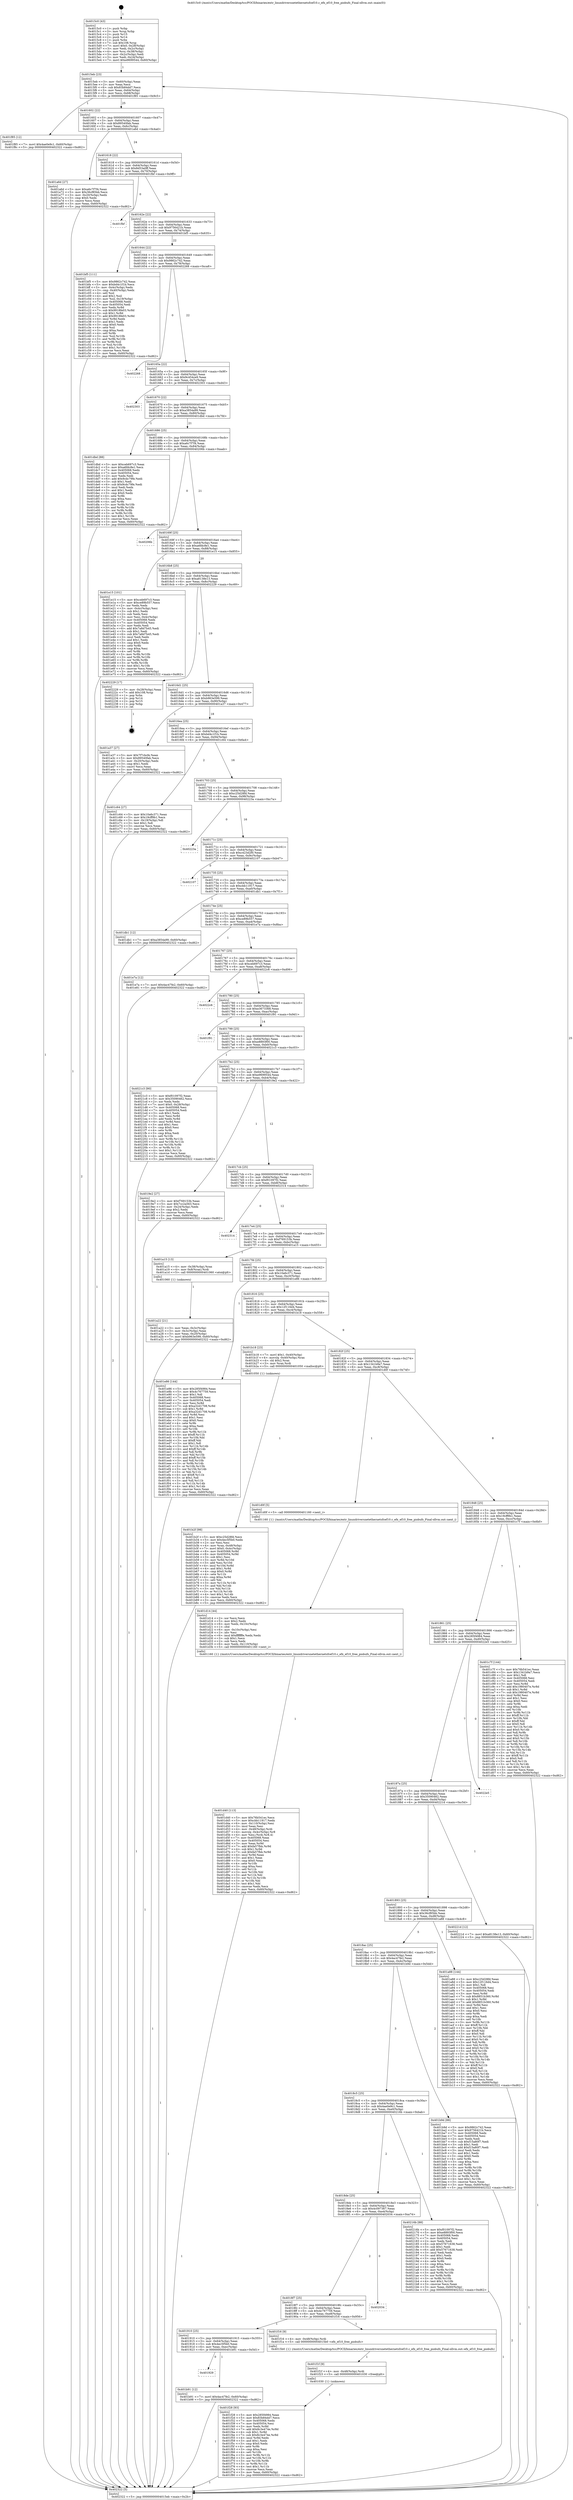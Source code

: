 digraph "0x4015c0" {
  label = "0x4015c0 (/mnt/c/Users/mathe/Desktop/tcc/POCII/binaries/extr_linuxdriversnetethernetsfcef10.c_efx_ef10_free_piobufs_Final-ollvm.out::main(0))"
  labelloc = "t"
  node[shape=record]

  Entry [label="",width=0.3,height=0.3,shape=circle,fillcolor=black,style=filled]
  "0x4015eb" [label="{
     0x4015eb [23]\l
     | [instrs]\l
     &nbsp;&nbsp;0x4015eb \<+3\>: mov -0x60(%rbp),%eax\l
     &nbsp;&nbsp;0x4015ee \<+2\>: mov %eax,%ecx\l
     &nbsp;&nbsp;0x4015f0 \<+6\>: sub $0x83b84dd7,%ecx\l
     &nbsp;&nbsp;0x4015f6 \<+3\>: mov %eax,-0x64(%rbp)\l
     &nbsp;&nbsp;0x4015f9 \<+3\>: mov %ecx,-0x68(%rbp)\l
     &nbsp;&nbsp;0x4015fc \<+6\>: je 0000000000401f85 \<main+0x9c5\>\l
  }"]
  "0x401f85" [label="{
     0x401f85 [12]\l
     | [instrs]\l
     &nbsp;&nbsp;0x401f85 \<+7\>: movl $0x4ae0e9c1,-0x60(%rbp)\l
     &nbsp;&nbsp;0x401f8c \<+5\>: jmp 0000000000402322 \<main+0xd62\>\l
  }"]
  "0x401602" [label="{
     0x401602 [22]\l
     | [instrs]\l
     &nbsp;&nbsp;0x401602 \<+5\>: jmp 0000000000401607 \<main+0x47\>\l
     &nbsp;&nbsp;0x401607 \<+3\>: mov -0x64(%rbp),%eax\l
     &nbsp;&nbsp;0x40160a \<+5\>: sub $0x89540fab,%eax\l
     &nbsp;&nbsp;0x40160f \<+3\>: mov %eax,-0x6c(%rbp)\l
     &nbsp;&nbsp;0x401612 \<+6\>: je 0000000000401a6d \<main+0x4ad\>\l
  }"]
  Exit [label="",width=0.3,height=0.3,shape=circle,fillcolor=black,style=filled,peripheries=2]
  "0x401a6d" [label="{
     0x401a6d [27]\l
     | [instrs]\l
     &nbsp;&nbsp;0x401a6d \<+5\>: mov $0xa6c7f7f4,%eax\l
     &nbsp;&nbsp;0x401a72 \<+5\>: mov $0x36cf85bb,%ecx\l
     &nbsp;&nbsp;0x401a77 \<+3\>: mov -0x20(%rbp),%edx\l
     &nbsp;&nbsp;0x401a7a \<+3\>: cmp $0x0,%edx\l
     &nbsp;&nbsp;0x401a7d \<+3\>: cmove %ecx,%eax\l
     &nbsp;&nbsp;0x401a80 \<+3\>: mov %eax,-0x60(%rbp)\l
     &nbsp;&nbsp;0x401a83 \<+5\>: jmp 0000000000402322 \<main+0xd62\>\l
  }"]
  "0x401618" [label="{
     0x401618 [22]\l
     | [instrs]\l
     &nbsp;&nbsp;0x401618 \<+5\>: jmp 000000000040161d \<main+0x5d\>\l
     &nbsp;&nbsp;0x40161d \<+3\>: mov -0x64(%rbp),%eax\l
     &nbsp;&nbsp;0x401620 \<+5\>: sub $0x8d53a0ff,%eax\l
     &nbsp;&nbsp;0x401625 \<+3\>: mov %eax,-0x70(%rbp)\l
     &nbsp;&nbsp;0x401628 \<+6\>: je 0000000000401fbf \<main+0x9ff\>\l
  }"]
  "0x401f28" [label="{
     0x401f28 [93]\l
     | [instrs]\l
     &nbsp;&nbsp;0x401f28 \<+5\>: mov $0x285f4984,%eax\l
     &nbsp;&nbsp;0x401f2d \<+5\>: mov $0x83b84dd7,%ecx\l
     &nbsp;&nbsp;0x401f32 \<+7\>: mov 0x405068,%edx\l
     &nbsp;&nbsp;0x401f39 \<+7\>: mov 0x405054,%esi\l
     &nbsp;&nbsp;0x401f40 \<+3\>: mov %edx,%r8d\l
     &nbsp;&nbsp;0x401f43 \<+7\>: add $0x8c3e474e,%r8d\l
     &nbsp;&nbsp;0x401f4a \<+4\>: sub $0x1,%r8d\l
     &nbsp;&nbsp;0x401f4e \<+7\>: sub $0x8c3e474e,%r8d\l
     &nbsp;&nbsp;0x401f55 \<+4\>: imul %r8d,%edx\l
     &nbsp;&nbsp;0x401f59 \<+3\>: and $0x1,%edx\l
     &nbsp;&nbsp;0x401f5c \<+3\>: cmp $0x0,%edx\l
     &nbsp;&nbsp;0x401f5f \<+4\>: sete %r9b\l
     &nbsp;&nbsp;0x401f63 \<+3\>: cmp $0xa,%esi\l
     &nbsp;&nbsp;0x401f66 \<+4\>: setl %r10b\l
     &nbsp;&nbsp;0x401f6a \<+3\>: mov %r9b,%r11b\l
     &nbsp;&nbsp;0x401f6d \<+3\>: and %r10b,%r11b\l
     &nbsp;&nbsp;0x401f70 \<+3\>: xor %r10b,%r9b\l
     &nbsp;&nbsp;0x401f73 \<+3\>: or %r9b,%r11b\l
     &nbsp;&nbsp;0x401f76 \<+4\>: test $0x1,%r11b\l
     &nbsp;&nbsp;0x401f7a \<+3\>: cmovne %ecx,%eax\l
     &nbsp;&nbsp;0x401f7d \<+3\>: mov %eax,-0x60(%rbp)\l
     &nbsp;&nbsp;0x401f80 \<+5\>: jmp 0000000000402322 \<main+0xd62\>\l
  }"]
  "0x401fbf" [label="{
     0x401fbf\l
  }", style=dashed]
  "0x40162e" [label="{
     0x40162e [22]\l
     | [instrs]\l
     &nbsp;&nbsp;0x40162e \<+5\>: jmp 0000000000401633 \<main+0x73\>\l
     &nbsp;&nbsp;0x401633 \<+3\>: mov -0x64(%rbp),%eax\l
     &nbsp;&nbsp;0x401636 \<+5\>: sub $0x9756421b,%eax\l
     &nbsp;&nbsp;0x40163b \<+3\>: mov %eax,-0x74(%rbp)\l
     &nbsp;&nbsp;0x40163e \<+6\>: je 0000000000401bf5 \<main+0x635\>\l
  }"]
  "0x401f1f" [label="{
     0x401f1f [9]\l
     | [instrs]\l
     &nbsp;&nbsp;0x401f1f \<+4\>: mov -0x48(%rbp),%rdi\l
     &nbsp;&nbsp;0x401f23 \<+5\>: call 0000000000401030 \<free@plt\>\l
     | [calls]\l
     &nbsp;&nbsp;0x401030 \{1\} (unknown)\l
  }"]
  "0x401bf5" [label="{
     0x401bf5 [111]\l
     | [instrs]\l
     &nbsp;&nbsp;0x401bf5 \<+5\>: mov $0x9862c742,%eax\l
     &nbsp;&nbsp;0x401bfa \<+5\>: mov $0xbd4c1f1b,%ecx\l
     &nbsp;&nbsp;0x401bff \<+3\>: mov -0x4c(%rbp),%edx\l
     &nbsp;&nbsp;0x401c02 \<+3\>: cmp -0x40(%rbp),%edx\l
     &nbsp;&nbsp;0x401c05 \<+4\>: setl %sil\l
     &nbsp;&nbsp;0x401c09 \<+4\>: and $0x1,%sil\l
     &nbsp;&nbsp;0x401c0d \<+4\>: mov %sil,-0x19(%rbp)\l
     &nbsp;&nbsp;0x401c11 \<+7\>: mov 0x405068,%edx\l
     &nbsp;&nbsp;0x401c18 \<+7\>: mov 0x405054,%edi\l
     &nbsp;&nbsp;0x401c1f \<+3\>: mov %edx,%r8d\l
     &nbsp;&nbsp;0x401c22 \<+7\>: sub $0x9918fe03,%r8d\l
     &nbsp;&nbsp;0x401c29 \<+4\>: sub $0x1,%r8d\l
     &nbsp;&nbsp;0x401c2d \<+7\>: add $0x9918fe03,%r8d\l
     &nbsp;&nbsp;0x401c34 \<+4\>: imul %r8d,%edx\l
     &nbsp;&nbsp;0x401c38 \<+3\>: and $0x1,%edx\l
     &nbsp;&nbsp;0x401c3b \<+3\>: cmp $0x0,%edx\l
     &nbsp;&nbsp;0x401c3e \<+4\>: sete %sil\l
     &nbsp;&nbsp;0x401c42 \<+3\>: cmp $0xa,%edi\l
     &nbsp;&nbsp;0x401c45 \<+4\>: setl %r9b\l
     &nbsp;&nbsp;0x401c49 \<+3\>: mov %sil,%r10b\l
     &nbsp;&nbsp;0x401c4c \<+3\>: and %r9b,%r10b\l
     &nbsp;&nbsp;0x401c4f \<+3\>: xor %r9b,%sil\l
     &nbsp;&nbsp;0x401c52 \<+3\>: or %sil,%r10b\l
     &nbsp;&nbsp;0x401c55 \<+4\>: test $0x1,%r10b\l
     &nbsp;&nbsp;0x401c59 \<+3\>: cmovne %ecx,%eax\l
     &nbsp;&nbsp;0x401c5c \<+3\>: mov %eax,-0x60(%rbp)\l
     &nbsp;&nbsp;0x401c5f \<+5\>: jmp 0000000000402322 \<main+0xd62\>\l
  }"]
  "0x401644" [label="{
     0x401644 [22]\l
     | [instrs]\l
     &nbsp;&nbsp;0x401644 \<+5\>: jmp 0000000000401649 \<main+0x89\>\l
     &nbsp;&nbsp;0x401649 \<+3\>: mov -0x64(%rbp),%eax\l
     &nbsp;&nbsp;0x40164c \<+5\>: sub $0x9862c742,%eax\l
     &nbsp;&nbsp;0x401651 \<+3\>: mov %eax,-0x78(%rbp)\l
     &nbsp;&nbsp;0x401654 \<+6\>: je 0000000000402268 \<main+0xca8\>\l
  }"]
  "0x401d40" [label="{
     0x401d40 [113]\l
     | [instrs]\l
     &nbsp;&nbsp;0x401d40 \<+5\>: mov $0x76b541ec,%ecx\l
     &nbsp;&nbsp;0x401d45 \<+5\>: mov $0xcbb11917,%edx\l
     &nbsp;&nbsp;0x401d4a \<+6\>: mov -0x110(%rbp),%esi\l
     &nbsp;&nbsp;0x401d50 \<+3\>: imul %eax,%esi\l
     &nbsp;&nbsp;0x401d53 \<+4\>: mov -0x48(%rbp),%rdi\l
     &nbsp;&nbsp;0x401d57 \<+4\>: movslq -0x4c(%rbp),%r8\l
     &nbsp;&nbsp;0x401d5b \<+4\>: mov %esi,(%rdi,%r8,4)\l
     &nbsp;&nbsp;0x401d5f \<+7\>: mov 0x405068,%eax\l
     &nbsp;&nbsp;0x401d66 \<+7\>: mov 0x405054,%esi\l
     &nbsp;&nbsp;0x401d6d \<+3\>: mov %eax,%r9d\l
     &nbsp;&nbsp;0x401d70 \<+7\>: add $0xfa57fbb,%r9d\l
     &nbsp;&nbsp;0x401d77 \<+4\>: sub $0x1,%r9d\l
     &nbsp;&nbsp;0x401d7b \<+7\>: sub $0xfa57fbb,%r9d\l
     &nbsp;&nbsp;0x401d82 \<+4\>: imul %r9d,%eax\l
     &nbsp;&nbsp;0x401d86 \<+3\>: and $0x1,%eax\l
     &nbsp;&nbsp;0x401d89 \<+3\>: cmp $0x0,%eax\l
     &nbsp;&nbsp;0x401d8c \<+4\>: sete %r10b\l
     &nbsp;&nbsp;0x401d90 \<+3\>: cmp $0xa,%esi\l
     &nbsp;&nbsp;0x401d93 \<+4\>: setl %r11b\l
     &nbsp;&nbsp;0x401d97 \<+3\>: mov %r10b,%bl\l
     &nbsp;&nbsp;0x401d9a \<+3\>: and %r11b,%bl\l
     &nbsp;&nbsp;0x401d9d \<+3\>: xor %r11b,%r10b\l
     &nbsp;&nbsp;0x401da0 \<+3\>: or %r10b,%bl\l
     &nbsp;&nbsp;0x401da3 \<+3\>: test $0x1,%bl\l
     &nbsp;&nbsp;0x401da6 \<+3\>: cmovne %edx,%ecx\l
     &nbsp;&nbsp;0x401da9 \<+3\>: mov %ecx,-0x60(%rbp)\l
     &nbsp;&nbsp;0x401dac \<+5\>: jmp 0000000000402322 \<main+0xd62\>\l
  }"]
  "0x402268" [label="{
     0x402268\l
  }", style=dashed]
  "0x40165a" [label="{
     0x40165a [22]\l
     | [instrs]\l
     &nbsp;&nbsp;0x40165a \<+5\>: jmp 000000000040165f \<main+0x9f\>\l
     &nbsp;&nbsp;0x40165f \<+3\>: mov -0x64(%rbp),%eax\l
     &nbsp;&nbsp;0x401662 \<+5\>: sub $0x9c454ce9,%eax\l
     &nbsp;&nbsp;0x401667 \<+3\>: mov %eax,-0x7c(%rbp)\l
     &nbsp;&nbsp;0x40166a \<+6\>: je 0000000000402303 \<main+0xd43\>\l
  }"]
  "0x401d14" [label="{
     0x401d14 [44]\l
     | [instrs]\l
     &nbsp;&nbsp;0x401d14 \<+2\>: xor %ecx,%ecx\l
     &nbsp;&nbsp;0x401d16 \<+5\>: mov $0x2,%edx\l
     &nbsp;&nbsp;0x401d1b \<+6\>: mov %edx,-0x10c(%rbp)\l
     &nbsp;&nbsp;0x401d21 \<+1\>: cltd\l
     &nbsp;&nbsp;0x401d22 \<+6\>: mov -0x10c(%rbp),%esi\l
     &nbsp;&nbsp;0x401d28 \<+2\>: idiv %esi\l
     &nbsp;&nbsp;0x401d2a \<+6\>: imul $0xfffffffe,%edx,%edx\l
     &nbsp;&nbsp;0x401d30 \<+3\>: sub $0x1,%ecx\l
     &nbsp;&nbsp;0x401d33 \<+2\>: sub %ecx,%edx\l
     &nbsp;&nbsp;0x401d35 \<+6\>: mov %edx,-0x110(%rbp)\l
     &nbsp;&nbsp;0x401d3b \<+5\>: call 0000000000401160 \<next_i\>\l
     | [calls]\l
     &nbsp;&nbsp;0x401160 \{1\} (/mnt/c/Users/mathe/Desktop/tcc/POCII/binaries/extr_linuxdriversnetethernetsfcef10.c_efx_ef10_free_piobufs_Final-ollvm.out::next_i)\l
  }"]
  "0x402303" [label="{
     0x402303\l
  }", style=dashed]
  "0x401670" [label="{
     0x401670 [22]\l
     | [instrs]\l
     &nbsp;&nbsp;0x401670 \<+5\>: jmp 0000000000401675 \<main+0xb5\>\l
     &nbsp;&nbsp;0x401675 \<+3\>: mov -0x64(%rbp),%eax\l
     &nbsp;&nbsp;0x401678 \<+5\>: sub $0xa3854a99,%eax\l
     &nbsp;&nbsp;0x40167d \<+3\>: mov %eax,-0x80(%rbp)\l
     &nbsp;&nbsp;0x401680 \<+6\>: je 0000000000401dbd \<main+0x7fd\>\l
  }"]
  "0x401929" [label="{
     0x401929\l
  }", style=dashed]
  "0x401dbd" [label="{
     0x401dbd [88]\l
     | [instrs]\l
     &nbsp;&nbsp;0x401dbd \<+5\>: mov $0xceb697c3,%eax\l
     &nbsp;&nbsp;0x401dc2 \<+5\>: mov $0xa6fdc8e1,%ecx\l
     &nbsp;&nbsp;0x401dc7 \<+7\>: mov 0x405068,%edx\l
     &nbsp;&nbsp;0x401dce \<+7\>: mov 0x405054,%esi\l
     &nbsp;&nbsp;0x401dd5 \<+2\>: mov %edx,%edi\l
     &nbsp;&nbsp;0x401dd7 \<+6\>: add $0x9cdc79fe,%edi\l
     &nbsp;&nbsp;0x401ddd \<+3\>: sub $0x1,%edi\l
     &nbsp;&nbsp;0x401de0 \<+6\>: sub $0x9cdc79fe,%edi\l
     &nbsp;&nbsp;0x401de6 \<+3\>: imul %edi,%edx\l
     &nbsp;&nbsp;0x401de9 \<+3\>: and $0x1,%edx\l
     &nbsp;&nbsp;0x401dec \<+3\>: cmp $0x0,%edx\l
     &nbsp;&nbsp;0x401def \<+4\>: sete %r8b\l
     &nbsp;&nbsp;0x401df3 \<+3\>: cmp $0xa,%esi\l
     &nbsp;&nbsp;0x401df6 \<+4\>: setl %r9b\l
     &nbsp;&nbsp;0x401dfa \<+3\>: mov %r8b,%r10b\l
     &nbsp;&nbsp;0x401dfd \<+3\>: and %r9b,%r10b\l
     &nbsp;&nbsp;0x401e00 \<+3\>: xor %r9b,%r8b\l
     &nbsp;&nbsp;0x401e03 \<+3\>: or %r8b,%r10b\l
     &nbsp;&nbsp;0x401e06 \<+4\>: test $0x1,%r10b\l
     &nbsp;&nbsp;0x401e0a \<+3\>: cmovne %ecx,%eax\l
     &nbsp;&nbsp;0x401e0d \<+3\>: mov %eax,-0x60(%rbp)\l
     &nbsp;&nbsp;0x401e10 \<+5\>: jmp 0000000000402322 \<main+0xd62\>\l
  }"]
  "0x401686" [label="{
     0x401686 [25]\l
     | [instrs]\l
     &nbsp;&nbsp;0x401686 \<+5\>: jmp 000000000040168b \<main+0xcb\>\l
     &nbsp;&nbsp;0x40168b \<+3\>: mov -0x64(%rbp),%eax\l
     &nbsp;&nbsp;0x40168e \<+5\>: sub $0xa6c7f7f4,%eax\l
     &nbsp;&nbsp;0x401693 \<+6\>: mov %eax,-0x84(%rbp)\l
     &nbsp;&nbsp;0x401699 \<+6\>: je 000000000040206b \<main+0xaab\>\l
  }"]
  "0x401b91" [label="{
     0x401b91 [12]\l
     | [instrs]\l
     &nbsp;&nbsp;0x401b91 \<+7\>: movl $0x4ac47fe2,-0x60(%rbp)\l
     &nbsp;&nbsp;0x401b98 \<+5\>: jmp 0000000000402322 \<main+0xd62\>\l
  }"]
  "0x40206b" [label="{
     0x40206b\l
  }", style=dashed]
  "0x40169f" [label="{
     0x40169f [25]\l
     | [instrs]\l
     &nbsp;&nbsp;0x40169f \<+5\>: jmp 00000000004016a4 \<main+0xe4\>\l
     &nbsp;&nbsp;0x4016a4 \<+3\>: mov -0x64(%rbp),%eax\l
     &nbsp;&nbsp;0x4016a7 \<+5\>: sub $0xa6fdc8e1,%eax\l
     &nbsp;&nbsp;0x4016ac \<+6\>: mov %eax,-0x88(%rbp)\l
     &nbsp;&nbsp;0x4016b2 \<+6\>: je 0000000000401e15 \<main+0x855\>\l
  }"]
  "0x401910" [label="{
     0x401910 [25]\l
     | [instrs]\l
     &nbsp;&nbsp;0x401910 \<+5\>: jmp 0000000000401915 \<main+0x355\>\l
     &nbsp;&nbsp;0x401915 \<+3\>: mov -0x64(%rbp),%eax\l
     &nbsp;&nbsp;0x401918 \<+5\>: sub $0x4ec5f5b0,%eax\l
     &nbsp;&nbsp;0x40191d \<+6\>: mov %eax,-0xec(%rbp)\l
     &nbsp;&nbsp;0x401923 \<+6\>: je 0000000000401b91 \<main+0x5d1\>\l
  }"]
  "0x401e15" [label="{
     0x401e15 [101]\l
     | [instrs]\l
     &nbsp;&nbsp;0x401e15 \<+5\>: mov $0xceb697c3,%eax\l
     &nbsp;&nbsp;0x401e1a \<+5\>: mov $0xce89b557,%ecx\l
     &nbsp;&nbsp;0x401e1f \<+2\>: xor %edx,%edx\l
     &nbsp;&nbsp;0x401e21 \<+3\>: mov -0x4c(%rbp),%esi\l
     &nbsp;&nbsp;0x401e24 \<+3\>: sub $0x1,%edx\l
     &nbsp;&nbsp;0x401e27 \<+2\>: sub %edx,%esi\l
     &nbsp;&nbsp;0x401e29 \<+3\>: mov %esi,-0x4c(%rbp)\l
     &nbsp;&nbsp;0x401e2c \<+7\>: mov 0x405068,%edx\l
     &nbsp;&nbsp;0x401e33 \<+7\>: mov 0x405054,%esi\l
     &nbsp;&nbsp;0x401e3a \<+2\>: mov %edx,%edi\l
     &nbsp;&nbsp;0x401e3c \<+6\>: add $0x7a8d7b45,%edi\l
     &nbsp;&nbsp;0x401e42 \<+3\>: sub $0x1,%edi\l
     &nbsp;&nbsp;0x401e45 \<+6\>: sub $0x7a8d7b45,%edi\l
     &nbsp;&nbsp;0x401e4b \<+3\>: imul %edi,%edx\l
     &nbsp;&nbsp;0x401e4e \<+3\>: and $0x1,%edx\l
     &nbsp;&nbsp;0x401e51 \<+3\>: cmp $0x0,%edx\l
     &nbsp;&nbsp;0x401e54 \<+4\>: sete %r8b\l
     &nbsp;&nbsp;0x401e58 \<+3\>: cmp $0xa,%esi\l
     &nbsp;&nbsp;0x401e5b \<+4\>: setl %r9b\l
     &nbsp;&nbsp;0x401e5f \<+3\>: mov %r8b,%r10b\l
     &nbsp;&nbsp;0x401e62 \<+3\>: and %r9b,%r10b\l
     &nbsp;&nbsp;0x401e65 \<+3\>: xor %r9b,%r8b\l
     &nbsp;&nbsp;0x401e68 \<+3\>: or %r8b,%r10b\l
     &nbsp;&nbsp;0x401e6b \<+4\>: test $0x1,%r10b\l
     &nbsp;&nbsp;0x401e6f \<+3\>: cmovne %ecx,%eax\l
     &nbsp;&nbsp;0x401e72 \<+3\>: mov %eax,-0x60(%rbp)\l
     &nbsp;&nbsp;0x401e75 \<+5\>: jmp 0000000000402322 \<main+0xd62\>\l
  }"]
  "0x4016b8" [label="{
     0x4016b8 [25]\l
     | [instrs]\l
     &nbsp;&nbsp;0x4016b8 \<+5\>: jmp 00000000004016bd \<main+0xfd\>\l
     &nbsp;&nbsp;0x4016bd \<+3\>: mov -0x64(%rbp),%eax\l
     &nbsp;&nbsp;0x4016c0 \<+5\>: sub $0xa8138e13,%eax\l
     &nbsp;&nbsp;0x4016c5 \<+6\>: mov %eax,-0x8c(%rbp)\l
     &nbsp;&nbsp;0x4016cb \<+6\>: je 0000000000402229 \<main+0xc69\>\l
  }"]
  "0x401f16" [label="{
     0x401f16 [9]\l
     | [instrs]\l
     &nbsp;&nbsp;0x401f16 \<+4\>: mov -0x48(%rbp),%rdi\l
     &nbsp;&nbsp;0x401f1a \<+5\>: call 00000000004015b0 \<efx_ef10_free_piobufs\>\l
     | [calls]\l
     &nbsp;&nbsp;0x4015b0 \{1\} (/mnt/c/Users/mathe/Desktop/tcc/POCII/binaries/extr_linuxdriversnetethernetsfcef10.c_efx_ef10_free_piobufs_Final-ollvm.out::efx_ef10_free_piobufs)\l
  }"]
  "0x402229" [label="{
     0x402229 [17]\l
     | [instrs]\l
     &nbsp;&nbsp;0x402229 \<+3\>: mov -0x28(%rbp),%eax\l
     &nbsp;&nbsp;0x40222c \<+7\>: add $0x108,%rsp\l
     &nbsp;&nbsp;0x402233 \<+1\>: pop %rbx\l
     &nbsp;&nbsp;0x402234 \<+2\>: pop %r14\l
     &nbsp;&nbsp;0x402236 \<+2\>: pop %r15\l
     &nbsp;&nbsp;0x402238 \<+1\>: pop %rbp\l
     &nbsp;&nbsp;0x402239 \<+1\>: ret\l
  }"]
  "0x4016d1" [label="{
     0x4016d1 [25]\l
     | [instrs]\l
     &nbsp;&nbsp;0x4016d1 \<+5\>: jmp 00000000004016d6 \<main+0x116\>\l
     &nbsp;&nbsp;0x4016d6 \<+3\>: mov -0x64(%rbp),%eax\l
     &nbsp;&nbsp;0x4016d9 \<+5\>: sub $0xb963e599,%eax\l
     &nbsp;&nbsp;0x4016de \<+6\>: mov %eax,-0x90(%rbp)\l
     &nbsp;&nbsp;0x4016e4 \<+6\>: je 0000000000401a37 \<main+0x477\>\l
  }"]
  "0x4018f7" [label="{
     0x4018f7 [25]\l
     | [instrs]\l
     &nbsp;&nbsp;0x4018f7 \<+5\>: jmp 00000000004018fc \<main+0x33c\>\l
     &nbsp;&nbsp;0x4018fc \<+3\>: mov -0x64(%rbp),%eax\l
     &nbsp;&nbsp;0x4018ff \<+5\>: sub $0x4c767759,%eax\l
     &nbsp;&nbsp;0x401904 \<+6\>: mov %eax,-0xe8(%rbp)\l
     &nbsp;&nbsp;0x40190a \<+6\>: je 0000000000401f16 \<main+0x956\>\l
  }"]
  "0x401a37" [label="{
     0x401a37 [27]\l
     | [instrs]\l
     &nbsp;&nbsp;0x401a37 \<+5\>: mov $0x7f7cbcfe,%eax\l
     &nbsp;&nbsp;0x401a3c \<+5\>: mov $0x89540fab,%ecx\l
     &nbsp;&nbsp;0x401a41 \<+3\>: mov -0x20(%rbp),%edx\l
     &nbsp;&nbsp;0x401a44 \<+3\>: cmp $0x1,%edx\l
     &nbsp;&nbsp;0x401a47 \<+3\>: cmovl %ecx,%eax\l
     &nbsp;&nbsp;0x401a4a \<+3\>: mov %eax,-0x60(%rbp)\l
     &nbsp;&nbsp;0x401a4d \<+5\>: jmp 0000000000402322 \<main+0xd62\>\l
  }"]
  "0x4016ea" [label="{
     0x4016ea [25]\l
     | [instrs]\l
     &nbsp;&nbsp;0x4016ea \<+5\>: jmp 00000000004016ef \<main+0x12f\>\l
     &nbsp;&nbsp;0x4016ef \<+3\>: mov -0x64(%rbp),%eax\l
     &nbsp;&nbsp;0x4016f2 \<+5\>: sub $0xbd4c1f1b,%eax\l
     &nbsp;&nbsp;0x4016f7 \<+6\>: mov %eax,-0x94(%rbp)\l
     &nbsp;&nbsp;0x4016fd \<+6\>: je 0000000000401c64 \<main+0x6a4\>\l
  }"]
  "0x402034" [label="{
     0x402034\l
  }", style=dashed]
  "0x401c64" [label="{
     0x401c64 [27]\l
     | [instrs]\l
     &nbsp;&nbsp;0x401c64 \<+5\>: mov $0x10a6c371,%eax\l
     &nbsp;&nbsp;0x401c69 \<+5\>: mov $0x19cff9b1,%ecx\l
     &nbsp;&nbsp;0x401c6e \<+3\>: mov -0x19(%rbp),%dl\l
     &nbsp;&nbsp;0x401c71 \<+3\>: test $0x1,%dl\l
     &nbsp;&nbsp;0x401c74 \<+3\>: cmovne %ecx,%eax\l
     &nbsp;&nbsp;0x401c77 \<+3\>: mov %eax,-0x60(%rbp)\l
     &nbsp;&nbsp;0x401c7a \<+5\>: jmp 0000000000402322 \<main+0xd62\>\l
  }"]
  "0x401703" [label="{
     0x401703 [25]\l
     | [instrs]\l
     &nbsp;&nbsp;0x401703 \<+5\>: jmp 0000000000401708 \<main+0x148\>\l
     &nbsp;&nbsp;0x401708 \<+3\>: mov -0x64(%rbp),%eax\l
     &nbsp;&nbsp;0x40170b \<+5\>: sub $0xc25d28fd,%eax\l
     &nbsp;&nbsp;0x401710 \<+6\>: mov %eax,-0x98(%rbp)\l
     &nbsp;&nbsp;0x401716 \<+6\>: je 000000000040223a \<main+0xc7a\>\l
  }"]
  "0x4018de" [label="{
     0x4018de [25]\l
     | [instrs]\l
     &nbsp;&nbsp;0x4018de \<+5\>: jmp 00000000004018e3 \<main+0x323\>\l
     &nbsp;&nbsp;0x4018e3 \<+3\>: mov -0x64(%rbp),%eax\l
     &nbsp;&nbsp;0x4018e6 \<+5\>: sub $0x4c097367,%eax\l
     &nbsp;&nbsp;0x4018eb \<+6\>: mov %eax,-0xe4(%rbp)\l
     &nbsp;&nbsp;0x4018f1 \<+6\>: je 0000000000402034 \<main+0xa74\>\l
  }"]
  "0x40223a" [label="{
     0x40223a\l
  }", style=dashed]
  "0x40171c" [label="{
     0x40171c [25]\l
     | [instrs]\l
     &nbsp;&nbsp;0x40171c \<+5\>: jmp 0000000000401721 \<main+0x161\>\l
     &nbsp;&nbsp;0x401721 \<+3\>: mov -0x64(%rbp),%eax\l
     &nbsp;&nbsp;0x401724 \<+5\>: sub $0xc423d2f0,%eax\l
     &nbsp;&nbsp;0x401729 \<+6\>: mov %eax,-0x9c(%rbp)\l
     &nbsp;&nbsp;0x40172f \<+6\>: je 0000000000402107 \<main+0xb47\>\l
  }"]
  "0x40216b" [label="{
     0x40216b [88]\l
     | [instrs]\l
     &nbsp;&nbsp;0x40216b \<+5\>: mov $0xf01097f2,%eax\l
     &nbsp;&nbsp;0x402170 \<+5\>: mov $0xe8893f00,%ecx\l
     &nbsp;&nbsp;0x402175 \<+7\>: mov 0x405068,%edx\l
     &nbsp;&nbsp;0x40217c \<+7\>: mov 0x405054,%esi\l
     &nbsp;&nbsp;0x402183 \<+2\>: mov %edx,%edi\l
     &nbsp;&nbsp;0x402185 \<+6\>: sub $0x57671638,%edi\l
     &nbsp;&nbsp;0x40218b \<+3\>: sub $0x1,%edi\l
     &nbsp;&nbsp;0x40218e \<+6\>: add $0x57671638,%edi\l
     &nbsp;&nbsp;0x402194 \<+3\>: imul %edi,%edx\l
     &nbsp;&nbsp;0x402197 \<+3\>: and $0x1,%edx\l
     &nbsp;&nbsp;0x40219a \<+3\>: cmp $0x0,%edx\l
     &nbsp;&nbsp;0x40219d \<+4\>: sete %r8b\l
     &nbsp;&nbsp;0x4021a1 \<+3\>: cmp $0xa,%esi\l
     &nbsp;&nbsp;0x4021a4 \<+4\>: setl %r9b\l
     &nbsp;&nbsp;0x4021a8 \<+3\>: mov %r8b,%r10b\l
     &nbsp;&nbsp;0x4021ab \<+3\>: and %r9b,%r10b\l
     &nbsp;&nbsp;0x4021ae \<+3\>: xor %r9b,%r8b\l
     &nbsp;&nbsp;0x4021b1 \<+3\>: or %r8b,%r10b\l
     &nbsp;&nbsp;0x4021b4 \<+4\>: test $0x1,%r10b\l
     &nbsp;&nbsp;0x4021b8 \<+3\>: cmovne %ecx,%eax\l
     &nbsp;&nbsp;0x4021bb \<+3\>: mov %eax,-0x60(%rbp)\l
     &nbsp;&nbsp;0x4021be \<+5\>: jmp 0000000000402322 \<main+0xd62\>\l
  }"]
  "0x402107" [label="{
     0x402107\l
  }", style=dashed]
  "0x401735" [label="{
     0x401735 [25]\l
     | [instrs]\l
     &nbsp;&nbsp;0x401735 \<+5\>: jmp 000000000040173a \<main+0x17a\>\l
     &nbsp;&nbsp;0x40173a \<+3\>: mov -0x64(%rbp),%eax\l
     &nbsp;&nbsp;0x40173d \<+5\>: sub $0xcbb11917,%eax\l
     &nbsp;&nbsp;0x401742 \<+6\>: mov %eax,-0xa0(%rbp)\l
     &nbsp;&nbsp;0x401748 \<+6\>: je 0000000000401db1 \<main+0x7f1\>\l
  }"]
  "0x4018c5" [label="{
     0x4018c5 [25]\l
     | [instrs]\l
     &nbsp;&nbsp;0x4018c5 \<+5\>: jmp 00000000004018ca \<main+0x30a\>\l
     &nbsp;&nbsp;0x4018ca \<+3\>: mov -0x64(%rbp),%eax\l
     &nbsp;&nbsp;0x4018cd \<+5\>: sub $0x4ae0e9c1,%eax\l
     &nbsp;&nbsp;0x4018d2 \<+6\>: mov %eax,-0xe0(%rbp)\l
     &nbsp;&nbsp;0x4018d8 \<+6\>: je 000000000040216b \<main+0xbab\>\l
  }"]
  "0x401db1" [label="{
     0x401db1 [12]\l
     | [instrs]\l
     &nbsp;&nbsp;0x401db1 \<+7\>: movl $0xa3854a99,-0x60(%rbp)\l
     &nbsp;&nbsp;0x401db8 \<+5\>: jmp 0000000000402322 \<main+0xd62\>\l
  }"]
  "0x40174e" [label="{
     0x40174e [25]\l
     | [instrs]\l
     &nbsp;&nbsp;0x40174e \<+5\>: jmp 0000000000401753 \<main+0x193\>\l
     &nbsp;&nbsp;0x401753 \<+3\>: mov -0x64(%rbp),%eax\l
     &nbsp;&nbsp;0x401756 \<+5\>: sub $0xce89b557,%eax\l
     &nbsp;&nbsp;0x40175b \<+6\>: mov %eax,-0xa4(%rbp)\l
     &nbsp;&nbsp;0x401761 \<+6\>: je 0000000000401e7a \<main+0x8ba\>\l
  }"]
  "0x401b9d" [label="{
     0x401b9d [88]\l
     | [instrs]\l
     &nbsp;&nbsp;0x401b9d \<+5\>: mov $0x9862c742,%eax\l
     &nbsp;&nbsp;0x401ba2 \<+5\>: mov $0x9756421b,%ecx\l
     &nbsp;&nbsp;0x401ba7 \<+7\>: mov 0x405068,%edx\l
     &nbsp;&nbsp;0x401bae \<+7\>: mov 0x405054,%esi\l
     &nbsp;&nbsp;0x401bb5 \<+2\>: mov %edx,%edi\l
     &nbsp;&nbsp;0x401bb7 \<+6\>: sub $0xf15a80f7,%edi\l
     &nbsp;&nbsp;0x401bbd \<+3\>: sub $0x1,%edi\l
     &nbsp;&nbsp;0x401bc0 \<+6\>: add $0xf15a80f7,%edi\l
     &nbsp;&nbsp;0x401bc6 \<+3\>: imul %edi,%edx\l
     &nbsp;&nbsp;0x401bc9 \<+3\>: and $0x1,%edx\l
     &nbsp;&nbsp;0x401bcc \<+3\>: cmp $0x0,%edx\l
     &nbsp;&nbsp;0x401bcf \<+4\>: sete %r8b\l
     &nbsp;&nbsp;0x401bd3 \<+3\>: cmp $0xa,%esi\l
     &nbsp;&nbsp;0x401bd6 \<+4\>: setl %r9b\l
     &nbsp;&nbsp;0x401bda \<+3\>: mov %r8b,%r10b\l
     &nbsp;&nbsp;0x401bdd \<+3\>: and %r9b,%r10b\l
     &nbsp;&nbsp;0x401be0 \<+3\>: xor %r9b,%r8b\l
     &nbsp;&nbsp;0x401be3 \<+3\>: or %r8b,%r10b\l
     &nbsp;&nbsp;0x401be6 \<+4\>: test $0x1,%r10b\l
     &nbsp;&nbsp;0x401bea \<+3\>: cmovne %ecx,%eax\l
     &nbsp;&nbsp;0x401bed \<+3\>: mov %eax,-0x60(%rbp)\l
     &nbsp;&nbsp;0x401bf0 \<+5\>: jmp 0000000000402322 \<main+0xd62\>\l
  }"]
  "0x401e7a" [label="{
     0x401e7a [12]\l
     | [instrs]\l
     &nbsp;&nbsp;0x401e7a \<+7\>: movl $0x4ac47fe2,-0x60(%rbp)\l
     &nbsp;&nbsp;0x401e81 \<+5\>: jmp 0000000000402322 \<main+0xd62\>\l
  }"]
  "0x401767" [label="{
     0x401767 [25]\l
     | [instrs]\l
     &nbsp;&nbsp;0x401767 \<+5\>: jmp 000000000040176c \<main+0x1ac\>\l
     &nbsp;&nbsp;0x40176c \<+3\>: mov -0x64(%rbp),%eax\l
     &nbsp;&nbsp;0x40176f \<+5\>: sub $0xceb697c3,%eax\l
     &nbsp;&nbsp;0x401774 \<+6\>: mov %eax,-0xa8(%rbp)\l
     &nbsp;&nbsp;0x40177a \<+6\>: je 00000000004022c6 \<main+0xd06\>\l
  }"]
  "0x401b2f" [label="{
     0x401b2f [98]\l
     | [instrs]\l
     &nbsp;&nbsp;0x401b2f \<+5\>: mov $0xc25d28fd,%ecx\l
     &nbsp;&nbsp;0x401b34 \<+5\>: mov $0x4ec5f5b0,%edx\l
     &nbsp;&nbsp;0x401b39 \<+2\>: xor %esi,%esi\l
     &nbsp;&nbsp;0x401b3b \<+4\>: mov %rax,-0x48(%rbp)\l
     &nbsp;&nbsp;0x401b3f \<+7\>: movl $0x0,-0x4c(%rbp)\l
     &nbsp;&nbsp;0x401b46 \<+8\>: mov 0x405068,%r8d\l
     &nbsp;&nbsp;0x401b4e \<+8\>: mov 0x405054,%r9d\l
     &nbsp;&nbsp;0x401b56 \<+3\>: sub $0x1,%esi\l
     &nbsp;&nbsp;0x401b59 \<+3\>: mov %r8d,%r10d\l
     &nbsp;&nbsp;0x401b5c \<+3\>: add %esi,%r10d\l
     &nbsp;&nbsp;0x401b5f \<+4\>: imul %r10d,%r8d\l
     &nbsp;&nbsp;0x401b63 \<+4\>: and $0x1,%r8d\l
     &nbsp;&nbsp;0x401b67 \<+4\>: cmp $0x0,%r8d\l
     &nbsp;&nbsp;0x401b6b \<+4\>: sete %r11b\l
     &nbsp;&nbsp;0x401b6f \<+4\>: cmp $0xa,%r9d\l
     &nbsp;&nbsp;0x401b73 \<+3\>: setl %bl\l
     &nbsp;&nbsp;0x401b76 \<+3\>: mov %r11b,%r14b\l
     &nbsp;&nbsp;0x401b79 \<+3\>: and %bl,%r14b\l
     &nbsp;&nbsp;0x401b7c \<+3\>: xor %bl,%r11b\l
     &nbsp;&nbsp;0x401b7f \<+3\>: or %r11b,%r14b\l
     &nbsp;&nbsp;0x401b82 \<+4\>: test $0x1,%r14b\l
     &nbsp;&nbsp;0x401b86 \<+3\>: cmovne %edx,%ecx\l
     &nbsp;&nbsp;0x401b89 \<+3\>: mov %ecx,-0x60(%rbp)\l
     &nbsp;&nbsp;0x401b8c \<+5\>: jmp 0000000000402322 \<main+0xd62\>\l
  }"]
  "0x4022c6" [label="{
     0x4022c6\l
  }", style=dashed]
  "0x401780" [label="{
     0x401780 [25]\l
     | [instrs]\l
     &nbsp;&nbsp;0x401780 \<+5\>: jmp 0000000000401785 \<main+0x1c5\>\l
     &nbsp;&nbsp;0x401785 \<+3\>: mov -0x64(%rbp),%eax\l
     &nbsp;&nbsp;0x401788 \<+5\>: sub $0xe3673368,%eax\l
     &nbsp;&nbsp;0x40178d \<+6\>: mov %eax,-0xac(%rbp)\l
     &nbsp;&nbsp;0x401793 \<+6\>: je 0000000000401f91 \<main+0x9d1\>\l
  }"]
  "0x4018ac" [label="{
     0x4018ac [25]\l
     | [instrs]\l
     &nbsp;&nbsp;0x4018ac \<+5\>: jmp 00000000004018b1 \<main+0x2f1\>\l
     &nbsp;&nbsp;0x4018b1 \<+3\>: mov -0x64(%rbp),%eax\l
     &nbsp;&nbsp;0x4018b4 \<+5\>: sub $0x4ac47fe2,%eax\l
     &nbsp;&nbsp;0x4018b9 \<+6\>: mov %eax,-0xdc(%rbp)\l
     &nbsp;&nbsp;0x4018bf \<+6\>: je 0000000000401b9d \<main+0x5dd\>\l
  }"]
  "0x401f91" [label="{
     0x401f91\l
  }", style=dashed]
  "0x401799" [label="{
     0x401799 [25]\l
     | [instrs]\l
     &nbsp;&nbsp;0x401799 \<+5\>: jmp 000000000040179e \<main+0x1de\>\l
     &nbsp;&nbsp;0x40179e \<+3\>: mov -0x64(%rbp),%eax\l
     &nbsp;&nbsp;0x4017a1 \<+5\>: sub $0xe8893f00,%eax\l
     &nbsp;&nbsp;0x4017a6 \<+6\>: mov %eax,-0xb0(%rbp)\l
     &nbsp;&nbsp;0x4017ac \<+6\>: je 00000000004021c3 \<main+0xc03\>\l
  }"]
  "0x401a88" [label="{
     0x401a88 [144]\l
     | [instrs]\l
     &nbsp;&nbsp;0x401a88 \<+5\>: mov $0xc25d28fd,%eax\l
     &nbsp;&nbsp;0x401a8d \<+5\>: mov $0x12f116d4,%ecx\l
     &nbsp;&nbsp;0x401a92 \<+2\>: mov $0x1,%dl\l
     &nbsp;&nbsp;0x401a94 \<+7\>: mov 0x405068,%esi\l
     &nbsp;&nbsp;0x401a9b \<+7\>: mov 0x405054,%edi\l
     &nbsp;&nbsp;0x401aa2 \<+3\>: mov %esi,%r8d\l
     &nbsp;&nbsp;0x401aa5 \<+7\>: sub $0x8851b360,%r8d\l
     &nbsp;&nbsp;0x401aac \<+4\>: sub $0x1,%r8d\l
     &nbsp;&nbsp;0x401ab0 \<+7\>: add $0x8851b360,%r8d\l
     &nbsp;&nbsp;0x401ab7 \<+4\>: imul %r8d,%esi\l
     &nbsp;&nbsp;0x401abb \<+3\>: and $0x1,%esi\l
     &nbsp;&nbsp;0x401abe \<+3\>: cmp $0x0,%esi\l
     &nbsp;&nbsp;0x401ac1 \<+4\>: sete %r9b\l
     &nbsp;&nbsp;0x401ac5 \<+3\>: cmp $0xa,%edi\l
     &nbsp;&nbsp;0x401ac8 \<+4\>: setl %r10b\l
     &nbsp;&nbsp;0x401acc \<+3\>: mov %r9b,%r11b\l
     &nbsp;&nbsp;0x401acf \<+4\>: xor $0xff,%r11b\l
     &nbsp;&nbsp;0x401ad3 \<+3\>: mov %r10b,%bl\l
     &nbsp;&nbsp;0x401ad6 \<+3\>: xor $0xff,%bl\l
     &nbsp;&nbsp;0x401ad9 \<+3\>: xor $0x0,%dl\l
     &nbsp;&nbsp;0x401adc \<+3\>: mov %r11b,%r14b\l
     &nbsp;&nbsp;0x401adf \<+4\>: and $0x0,%r14b\l
     &nbsp;&nbsp;0x401ae3 \<+3\>: and %dl,%r9b\l
     &nbsp;&nbsp;0x401ae6 \<+3\>: mov %bl,%r15b\l
     &nbsp;&nbsp;0x401ae9 \<+4\>: and $0x0,%r15b\l
     &nbsp;&nbsp;0x401aed \<+3\>: and %dl,%r10b\l
     &nbsp;&nbsp;0x401af0 \<+3\>: or %r9b,%r14b\l
     &nbsp;&nbsp;0x401af3 \<+3\>: or %r10b,%r15b\l
     &nbsp;&nbsp;0x401af6 \<+3\>: xor %r15b,%r14b\l
     &nbsp;&nbsp;0x401af9 \<+3\>: or %bl,%r11b\l
     &nbsp;&nbsp;0x401afc \<+4\>: xor $0xff,%r11b\l
     &nbsp;&nbsp;0x401b00 \<+3\>: or $0x0,%dl\l
     &nbsp;&nbsp;0x401b03 \<+3\>: and %dl,%r11b\l
     &nbsp;&nbsp;0x401b06 \<+3\>: or %r11b,%r14b\l
     &nbsp;&nbsp;0x401b09 \<+4\>: test $0x1,%r14b\l
     &nbsp;&nbsp;0x401b0d \<+3\>: cmovne %ecx,%eax\l
     &nbsp;&nbsp;0x401b10 \<+3\>: mov %eax,-0x60(%rbp)\l
     &nbsp;&nbsp;0x401b13 \<+5\>: jmp 0000000000402322 \<main+0xd62\>\l
  }"]
  "0x4021c3" [label="{
     0x4021c3 [90]\l
     | [instrs]\l
     &nbsp;&nbsp;0x4021c3 \<+5\>: mov $0xf01097f2,%eax\l
     &nbsp;&nbsp;0x4021c8 \<+5\>: mov $0x35090462,%ecx\l
     &nbsp;&nbsp;0x4021cd \<+2\>: xor %edx,%edx\l
     &nbsp;&nbsp;0x4021cf \<+7\>: movl $0x0,-0x28(%rbp)\l
     &nbsp;&nbsp;0x4021d6 \<+7\>: mov 0x405068,%esi\l
     &nbsp;&nbsp;0x4021dd \<+7\>: mov 0x405054,%edi\l
     &nbsp;&nbsp;0x4021e4 \<+3\>: sub $0x1,%edx\l
     &nbsp;&nbsp;0x4021e7 \<+3\>: mov %esi,%r8d\l
     &nbsp;&nbsp;0x4021ea \<+3\>: add %edx,%r8d\l
     &nbsp;&nbsp;0x4021ed \<+4\>: imul %r8d,%esi\l
     &nbsp;&nbsp;0x4021f1 \<+3\>: and $0x1,%esi\l
     &nbsp;&nbsp;0x4021f4 \<+3\>: cmp $0x0,%esi\l
     &nbsp;&nbsp;0x4021f7 \<+4\>: sete %r9b\l
     &nbsp;&nbsp;0x4021fb \<+3\>: cmp $0xa,%edi\l
     &nbsp;&nbsp;0x4021fe \<+4\>: setl %r10b\l
     &nbsp;&nbsp;0x402202 \<+3\>: mov %r9b,%r11b\l
     &nbsp;&nbsp;0x402205 \<+3\>: and %r10b,%r11b\l
     &nbsp;&nbsp;0x402208 \<+3\>: xor %r10b,%r9b\l
     &nbsp;&nbsp;0x40220b \<+3\>: or %r9b,%r11b\l
     &nbsp;&nbsp;0x40220e \<+4\>: test $0x1,%r11b\l
     &nbsp;&nbsp;0x402212 \<+3\>: cmovne %ecx,%eax\l
     &nbsp;&nbsp;0x402215 \<+3\>: mov %eax,-0x60(%rbp)\l
     &nbsp;&nbsp;0x402218 \<+5\>: jmp 0000000000402322 \<main+0xd62\>\l
  }"]
  "0x4017b2" [label="{
     0x4017b2 [25]\l
     | [instrs]\l
     &nbsp;&nbsp;0x4017b2 \<+5\>: jmp 00000000004017b7 \<main+0x1f7\>\l
     &nbsp;&nbsp;0x4017b7 \<+3\>: mov -0x64(%rbp),%eax\l
     &nbsp;&nbsp;0x4017ba \<+5\>: sub $0xe9699544,%eax\l
     &nbsp;&nbsp;0x4017bf \<+6\>: mov %eax,-0xb4(%rbp)\l
     &nbsp;&nbsp;0x4017c5 \<+6\>: je 00000000004019e2 \<main+0x422\>\l
  }"]
  "0x401893" [label="{
     0x401893 [25]\l
     | [instrs]\l
     &nbsp;&nbsp;0x401893 \<+5\>: jmp 0000000000401898 \<main+0x2d8\>\l
     &nbsp;&nbsp;0x401898 \<+3\>: mov -0x64(%rbp),%eax\l
     &nbsp;&nbsp;0x40189b \<+5\>: sub $0x36cf85bb,%eax\l
     &nbsp;&nbsp;0x4018a0 \<+6\>: mov %eax,-0xd8(%rbp)\l
     &nbsp;&nbsp;0x4018a6 \<+6\>: je 0000000000401a88 \<main+0x4c8\>\l
  }"]
  "0x4019e2" [label="{
     0x4019e2 [27]\l
     | [instrs]\l
     &nbsp;&nbsp;0x4019e2 \<+5\>: mov $0xf769153b,%eax\l
     &nbsp;&nbsp;0x4019e7 \<+5\>: mov $0x7cc2a563,%ecx\l
     &nbsp;&nbsp;0x4019ec \<+3\>: mov -0x24(%rbp),%edx\l
     &nbsp;&nbsp;0x4019ef \<+3\>: cmp $0x2,%edx\l
     &nbsp;&nbsp;0x4019f2 \<+3\>: cmovne %ecx,%eax\l
     &nbsp;&nbsp;0x4019f5 \<+3\>: mov %eax,-0x60(%rbp)\l
     &nbsp;&nbsp;0x4019f8 \<+5\>: jmp 0000000000402322 \<main+0xd62\>\l
  }"]
  "0x4017cb" [label="{
     0x4017cb [25]\l
     | [instrs]\l
     &nbsp;&nbsp;0x4017cb \<+5\>: jmp 00000000004017d0 \<main+0x210\>\l
     &nbsp;&nbsp;0x4017d0 \<+3\>: mov -0x64(%rbp),%eax\l
     &nbsp;&nbsp;0x4017d3 \<+5\>: sub $0xf01097f2,%eax\l
     &nbsp;&nbsp;0x4017d8 \<+6\>: mov %eax,-0xb8(%rbp)\l
     &nbsp;&nbsp;0x4017de \<+6\>: je 0000000000402314 \<main+0xd54\>\l
  }"]
  "0x402322" [label="{
     0x402322 [5]\l
     | [instrs]\l
     &nbsp;&nbsp;0x402322 \<+5\>: jmp 00000000004015eb \<main+0x2b\>\l
  }"]
  "0x4015c0" [label="{
     0x4015c0 [43]\l
     | [instrs]\l
     &nbsp;&nbsp;0x4015c0 \<+1\>: push %rbp\l
     &nbsp;&nbsp;0x4015c1 \<+3\>: mov %rsp,%rbp\l
     &nbsp;&nbsp;0x4015c4 \<+2\>: push %r15\l
     &nbsp;&nbsp;0x4015c6 \<+2\>: push %r14\l
     &nbsp;&nbsp;0x4015c8 \<+1\>: push %rbx\l
     &nbsp;&nbsp;0x4015c9 \<+7\>: sub $0x108,%rsp\l
     &nbsp;&nbsp;0x4015d0 \<+7\>: movl $0x0,-0x28(%rbp)\l
     &nbsp;&nbsp;0x4015d7 \<+3\>: mov %edi,-0x2c(%rbp)\l
     &nbsp;&nbsp;0x4015da \<+4\>: mov %rsi,-0x38(%rbp)\l
     &nbsp;&nbsp;0x4015de \<+3\>: mov -0x2c(%rbp),%edi\l
     &nbsp;&nbsp;0x4015e1 \<+3\>: mov %edi,-0x24(%rbp)\l
     &nbsp;&nbsp;0x4015e4 \<+7\>: movl $0xe9699544,-0x60(%rbp)\l
  }"]
  "0x40221d" [label="{
     0x40221d [12]\l
     | [instrs]\l
     &nbsp;&nbsp;0x40221d \<+7\>: movl $0xa8138e13,-0x60(%rbp)\l
     &nbsp;&nbsp;0x402224 \<+5\>: jmp 0000000000402322 \<main+0xd62\>\l
  }"]
  "0x402314" [label="{
     0x402314\l
  }", style=dashed]
  "0x4017e4" [label="{
     0x4017e4 [25]\l
     | [instrs]\l
     &nbsp;&nbsp;0x4017e4 \<+5\>: jmp 00000000004017e9 \<main+0x229\>\l
     &nbsp;&nbsp;0x4017e9 \<+3\>: mov -0x64(%rbp),%eax\l
     &nbsp;&nbsp;0x4017ec \<+5\>: sub $0xf769153b,%eax\l
     &nbsp;&nbsp;0x4017f1 \<+6\>: mov %eax,-0xbc(%rbp)\l
     &nbsp;&nbsp;0x4017f7 \<+6\>: je 0000000000401a15 \<main+0x455\>\l
  }"]
  "0x40187a" [label="{
     0x40187a [25]\l
     | [instrs]\l
     &nbsp;&nbsp;0x40187a \<+5\>: jmp 000000000040187f \<main+0x2bf\>\l
     &nbsp;&nbsp;0x40187f \<+3\>: mov -0x64(%rbp),%eax\l
     &nbsp;&nbsp;0x401882 \<+5\>: sub $0x35090462,%eax\l
     &nbsp;&nbsp;0x401887 \<+6\>: mov %eax,-0xd4(%rbp)\l
     &nbsp;&nbsp;0x40188d \<+6\>: je 000000000040221d \<main+0xc5d\>\l
  }"]
  "0x401a15" [label="{
     0x401a15 [13]\l
     | [instrs]\l
     &nbsp;&nbsp;0x401a15 \<+4\>: mov -0x38(%rbp),%rax\l
     &nbsp;&nbsp;0x401a19 \<+4\>: mov 0x8(%rax),%rdi\l
     &nbsp;&nbsp;0x401a1d \<+5\>: call 0000000000401060 \<atoi@plt\>\l
     | [calls]\l
     &nbsp;&nbsp;0x401060 \{1\} (unknown)\l
  }"]
  "0x4017fd" [label="{
     0x4017fd [25]\l
     | [instrs]\l
     &nbsp;&nbsp;0x4017fd \<+5\>: jmp 0000000000401802 \<main+0x242\>\l
     &nbsp;&nbsp;0x401802 \<+3\>: mov -0x64(%rbp),%eax\l
     &nbsp;&nbsp;0x401805 \<+5\>: sub $0x10a6c371,%eax\l
     &nbsp;&nbsp;0x40180a \<+6\>: mov %eax,-0xc0(%rbp)\l
     &nbsp;&nbsp;0x401810 \<+6\>: je 0000000000401e86 \<main+0x8c6\>\l
  }"]
  "0x401a22" [label="{
     0x401a22 [21]\l
     | [instrs]\l
     &nbsp;&nbsp;0x401a22 \<+3\>: mov %eax,-0x3c(%rbp)\l
     &nbsp;&nbsp;0x401a25 \<+3\>: mov -0x3c(%rbp),%eax\l
     &nbsp;&nbsp;0x401a28 \<+3\>: mov %eax,-0x20(%rbp)\l
     &nbsp;&nbsp;0x401a2b \<+7\>: movl $0xb963e599,-0x60(%rbp)\l
     &nbsp;&nbsp;0x401a32 \<+5\>: jmp 0000000000402322 \<main+0xd62\>\l
  }"]
  "0x4022e5" [label="{
     0x4022e5\l
  }", style=dashed]
  "0x401e86" [label="{
     0x401e86 [144]\l
     | [instrs]\l
     &nbsp;&nbsp;0x401e86 \<+5\>: mov $0x285f4984,%eax\l
     &nbsp;&nbsp;0x401e8b \<+5\>: mov $0x4c767759,%ecx\l
     &nbsp;&nbsp;0x401e90 \<+2\>: mov $0x1,%dl\l
     &nbsp;&nbsp;0x401e92 \<+7\>: mov 0x405068,%esi\l
     &nbsp;&nbsp;0x401e99 \<+7\>: mov 0x405054,%edi\l
     &nbsp;&nbsp;0x401ea0 \<+3\>: mov %esi,%r8d\l
     &nbsp;&nbsp;0x401ea3 \<+7\>: sub $0xa32d1708,%r8d\l
     &nbsp;&nbsp;0x401eaa \<+4\>: sub $0x1,%r8d\l
     &nbsp;&nbsp;0x401eae \<+7\>: add $0xa32d1708,%r8d\l
     &nbsp;&nbsp;0x401eb5 \<+4\>: imul %r8d,%esi\l
     &nbsp;&nbsp;0x401eb9 \<+3\>: and $0x1,%esi\l
     &nbsp;&nbsp;0x401ebc \<+3\>: cmp $0x0,%esi\l
     &nbsp;&nbsp;0x401ebf \<+4\>: sete %r9b\l
     &nbsp;&nbsp;0x401ec3 \<+3\>: cmp $0xa,%edi\l
     &nbsp;&nbsp;0x401ec6 \<+4\>: setl %r10b\l
     &nbsp;&nbsp;0x401eca \<+3\>: mov %r9b,%r11b\l
     &nbsp;&nbsp;0x401ecd \<+4\>: xor $0xff,%r11b\l
     &nbsp;&nbsp;0x401ed1 \<+3\>: mov %r10b,%bl\l
     &nbsp;&nbsp;0x401ed4 \<+3\>: xor $0xff,%bl\l
     &nbsp;&nbsp;0x401ed7 \<+3\>: xor $0x1,%dl\l
     &nbsp;&nbsp;0x401eda \<+3\>: mov %r11b,%r14b\l
     &nbsp;&nbsp;0x401edd \<+4\>: and $0xff,%r14b\l
     &nbsp;&nbsp;0x401ee1 \<+3\>: and %dl,%r9b\l
     &nbsp;&nbsp;0x401ee4 \<+3\>: mov %bl,%r15b\l
     &nbsp;&nbsp;0x401ee7 \<+4\>: and $0xff,%r15b\l
     &nbsp;&nbsp;0x401eeb \<+3\>: and %dl,%r10b\l
     &nbsp;&nbsp;0x401eee \<+3\>: or %r9b,%r14b\l
     &nbsp;&nbsp;0x401ef1 \<+3\>: or %r10b,%r15b\l
     &nbsp;&nbsp;0x401ef4 \<+3\>: xor %r15b,%r14b\l
     &nbsp;&nbsp;0x401ef7 \<+3\>: or %bl,%r11b\l
     &nbsp;&nbsp;0x401efa \<+4\>: xor $0xff,%r11b\l
     &nbsp;&nbsp;0x401efe \<+3\>: or $0x1,%dl\l
     &nbsp;&nbsp;0x401f01 \<+3\>: and %dl,%r11b\l
     &nbsp;&nbsp;0x401f04 \<+3\>: or %r11b,%r14b\l
     &nbsp;&nbsp;0x401f07 \<+4\>: test $0x1,%r14b\l
     &nbsp;&nbsp;0x401f0b \<+3\>: cmovne %ecx,%eax\l
     &nbsp;&nbsp;0x401f0e \<+3\>: mov %eax,-0x60(%rbp)\l
     &nbsp;&nbsp;0x401f11 \<+5\>: jmp 0000000000402322 \<main+0xd62\>\l
  }"]
  "0x401816" [label="{
     0x401816 [25]\l
     | [instrs]\l
     &nbsp;&nbsp;0x401816 \<+5\>: jmp 000000000040181b \<main+0x25b\>\l
     &nbsp;&nbsp;0x40181b \<+3\>: mov -0x64(%rbp),%eax\l
     &nbsp;&nbsp;0x40181e \<+5\>: sub $0x12f116d4,%eax\l
     &nbsp;&nbsp;0x401823 \<+6\>: mov %eax,-0xc4(%rbp)\l
     &nbsp;&nbsp;0x401829 \<+6\>: je 0000000000401b18 \<main+0x558\>\l
  }"]
  "0x401861" [label="{
     0x401861 [25]\l
     | [instrs]\l
     &nbsp;&nbsp;0x401861 \<+5\>: jmp 0000000000401866 \<main+0x2a6\>\l
     &nbsp;&nbsp;0x401866 \<+3\>: mov -0x64(%rbp),%eax\l
     &nbsp;&nbsp;0x401869 \<+5\>: sub $0x285f4984,%eax\l
     &nbsp;&nbsp;0x40186e \<+6\>: mov %eax,-0xd0(%rbp)\l
     &nbsp;&nbsp;0x401874 \<+6\>: je 00000000004022e5 \<main+0xd25\>\l
  }"]
  "0x401b18" [label="{
     0x401b18 [23]\l
     | [instrs]\l
     &nbsp;&nbsp;0x401b18 \<+7\>: movl $0x1,-0x40(%rbp)\l
     &nbsp;&nbsp;0x401b1f \<+4\>: movslq -0x40(%rbp),%rax\l
     &nbsp;&nbsp;0x401b23 \<+4\>: shl $0x2,%rax\l
     &nbsp;&nbsp;0x401b27 \<+3\>: mov %rax,%rdi\l
     &nbsp;&nbsp;0x401b2a \<+5\>: call 0000000000401050 \<malloc@plt\>\l
     | [calls]\l
     &nbsp;&nbsp;0x401050 \{1\} (unknown)\l
  }"]
  "0x40182f" [label="{
     0x40182f [25]\l
     | [instrs]\l
     &nbsp;&nbsp;0x40182f \<+5\>: jmp 0000000000401834 \<main+0x274\>\l
     &nbsp;&nbsp;0x401834 \<+3\>: mov -0x64(%rbp),%eax\l
     &nbsp;&nbsp;0x401837 \<+5\>: sub $0x1341b9a7,%eax\l
     &nbsp;&nbsp;0x40183c \<+6\>: mov %eax,-0xc8(%rbp)\l
     &nbsp;&nbsp;0x401842 \<+6\>: je 0000000000401d0f \<main+0x74f\>\l
  }"]
  "0x401c7f" [label="{
     0x401c7f [144]\l
     | [instrs]\l
     &nbsp;&nbsp;0x401c7f \<+5\>: mov $0x76b541ec,%eax\l
     &nbsp;&nbsp;0x401c84 \<+5\>: mov $0x1341b9a7,%ecx\l
     &nbsp;&nbsp;0x401c89 \<+2\>: mov $0x1,%dl\l
     &nbsp;&nbsp;0x401c8b \<+7\>: mov 0x405068,%esi\l
     &nbsp;&nbsp;0x401c92 \<+7\>: mov 0x405054,%edi\l
     &nbsp;&nbsp;0x401c99 \<+3\>: mov %esi,%r8d\l
     &nbsp;&nbsp;0x401c9c \<+7\>: add $0x1980407e,%r8d\l
     &nbsp;&nbsp;0x401ca3 \<+4\>: sub $0x1,%r8d\l
     &nbsp;&nbsp;0x401ca7 \<+7\>: sub $0x1980407e,%r8d\l
     &nbsp;&nbsp;0x401cae \<+4\>: imul %r8d,%esi\l
     &nbsp;&nbsp;0x401cb2 \<+3\>: and $0x1,%esi\l
     &nbsp;&nbsp;0x401cb5 \<+3\>: cmp $0x0,%esi\l
     &nbsp;&nbsp;0x401cb8 \<+4\>: sete %r9b\l
     &nbsp;&nbsp;0x401cbc \<+3\>: cmp $0xa,%edi\l
     &nbsp;&nbsp;0x401cbf \<+4\>: setl %r10b\l
     &nbsp;&nbsp;0x401cc3 \<+3\>: mov %r9b,%r11b\l
     &nbsp;&nbsp;0x401cc6 \<+4\>: xor $0xff,%r11b\l
     &nbsp;&nbsp;0x401cca \<+3\>: mov %r10b,%bl\l
     &nbsp;&nbsp;0x401ccd \<+3\>: xor $0xff,%bl\l
     &nbsp;&nbsp;0x401cd0 \<+3\>: xor $0x0,%dl\l
     &nbsp;&nbsp;0x401cd3 \<+3\>: mov %r11b,%r14b\l
     &nbsp;&nbsp;0x401cd6 \<+4\>: and $0x0,%r14b\l
     &nbsp;&nbsp;0x401cda \<+3\>: and %dl,%r9b\l
     &nbsp;&nbsp;0x401cdd \<+3\>: mov %bl,%r15b\l
     &nbsp;&nbsp;0x401ce0 \<+4\>: and $0x0,%r15b\l
     &nbsp;&nbsp;0x401ce4 \<+3\>: and %dl,%r10b\l
     &nbsp;&nbsp;0x401ce7 \<+3\>: or %r9b,%r14b\l
     &nbsp;&nbsp;0x401cea \<+3\>: or %r10b,%r15b\l
     &nbsp;&nbsp;0x401ced \<+3\>: xor %r15b,%r14b\l
     &nbsp;&nbsp;0x401cf0 \<+3\>: or %bl,%r11b\l
     &nbsp;&nbsp;0x401cf3 \<+4\>: xor $0xff,%r11b\l
     &nbsp;&nbsp;0x401cf7 \<+3\>: or $0x0,%dl\l
     &nbsp;&nbsp;0x401cfa \<+3\>: and %dl,%r11b\l
     &nbsp;&nbsp;0x401cfd \<+3\>: or %r11b,%r14b\l
     &nbsp;&nbsp;0x401d00 \<+4\>: test $0x1,%r14b\l
     &nbsp;&nbsp;0x401d04 \<+3\>: cmovne %ecx,%eax\l
     &nbsp;&nbsp;0x401d07 \<+3\>: mov %eax,-0x60(%rbp)\l
     &nbsp;&nbsp;0x401d0a \<+5\>: jmp 0000000000402322 \<main+0xd62\>\l
  }"]
  "0x401d0f" [label="{
     0x401d0f [5]\l
     | [instrs]\l
     &nbsp;&nbsp;0x401d0f \<+5\>: call 0000000000401160 \<next_i\>\l
     | [calls]\l
     &nbsp;&nbsp;0x401160 \{1\} (/mnt/c/Users/mathe/Desktop/tcc/POCII/binaries/extr_linuxdriversnetethernetsfcef10.c_efx_ef10_free_piobufs_Final-ollvm.out::next_i)\l
  }"]
  "0x401848" [label="{
     0x401848 [25]\l
     | [instrs]\l
     &nbsp;&nbsp;0x401848 \<+5\>: jmp 000000000040184d \<main+0x28d\>\l
     &nbsp;&nbsp;0x40184d \<+3\>: mov -0x64(%rbp),%eax\l
     &nbsp;&nbsp;0x401850 \<+5\>: sub $0x19cff9b1,%eax\l
     &nbsp;&nbsp;0x401855 \<+6\>: mov %eax,-0xcc(%rbp)\l
     &nbsp;&nbsp;0x40185b \<+6\>: je 0000000000401c7f \<main+0x6bf\>\l
  }"]
  Entry -> "0x4015c0" [label=" 1"]
  "0x4015eb" -> "0x401f85" [label=" 1"]
  "0x4015eb" -> "0x401602" [label=" 25"]
  "0x402229" -> Exit [label=" 1"]
  "0x401602" -> "0x401a6d" [label=" 1"]
  "0x401602" -> "0x401618" [label=" 24"]
  "0x40221d" -> "0x402322" [label=" 1"]
  "0x401618" -> "0x401fbf" [label=" 0"]
  "0x401618" -> "0x40162e" [label=" 24"]
  "0x4021c3" -> "0x402322" [label=" 1"]
  "0x40162e" -> "0x401bf5" [label=" 2"]
  "0x40162e" -> "0x401644" [label=" 22"]
  "0x40216b" -> "0x402322" [label=" 1"]
  "0x401644" -> "0x402268" [label=" 0"]
  "0x401644" -> "0x40165a" [label=" 22"]
  "0x401f85" -> "0x402322" [label=" 1"]
  "0x40165a" -> "0x402303" [label=" 0"]
  "0x40165a" -> "0x401670" [label=" 22"]
  "0x401f28" -> "0x402322" [label=" 1"]
  "0x401670" -> "0x401dbd" [label=" 1"]
  "0x401670" -> "0x401686" [label=" 21"]
  "0x401f1f" -> "0x401f28" [label=" 1"]
  "0x401686" -> "0x40206b" [label=" 0"]
  "0x401686" -> "0x40169f" [label=" 21"]
  "0x401f16" -> "0x401f1f" [label=" 1"]
  "0x40169f" -> "0x401e15" [label=" 1"]
  "0x40169f" -> "0x4016b8" [label=" 20"]
  "0x401e7a" -> "0x402322" [label=" 1"]
  "0x4016b8" -> "0x402229" [label=" 1"]
  "0x4016b8" -> "0x4016d1" [label=" 19"]
  "0x401e15" -> "0x402322" [label=" 1"]
  "0x4016d1" -> "0x401a37" [label=" 1"]
  "0x4016d1" -> "0x4016ea" [label=" 18"]
  "0x401db1" -> "0x402322" [label=" 1"]
  "0x4016ea" -> "0x401c64" [label=" 2"]
  "0x4016ea" -> "0x401703" [label=" 16"]
  "0x401d40" -> "0x402322" [label=" 1"]
  "0x401703" -> "0x40223a" [label=" 0"]
  "0x401703" -> "0x40171c" [label=" 16"]
  "0x401d0f" -> "0x401d14" [label=" 1"]
  "0x40171c" -> "0x402107" [label=" 0"]
  "0x40171c" -> "0x401735" [label=" 16"]
  "0x401c7f" -> "0x402322" [label=" 1"]
  "0x401735" -> "0x401db1" [label=" 1"]
  "0x401735" -> "0x40174e" [label=" 15"]
  "0x401bf5" -> "0x402322" [label=" 2"]
  "0x40174e" -> "0x401e7a" [label=" 1"]
  "0x40174e" -> "0x401767" [label=" 14"]
  "0x401b9d" -> "0x402322" [label=" 2"]
  "0x401767" -> "0x4022c6" [label=" 0"]
  "0x401767" -> "0x401780" [label=" 14"]
  "0x401910" -> "0x401929" [label=" 0"]
  "0x401780" -> "0x401f91" [label=" 0"]
  "0x401780" -> "0x401799" [label=" 14"]
  "0x401910" -> "0x401b91" [label=" 1"]
  "0x401799" -> "0x4021c3" [label=" 1"]
  "0x401799" -> "0x4017b2" [label=" 13"]
  "0x401e86" -> "0x402322" [label=" 1"]
  "0x4017b2" -> "0x4019e2" [label=" 1"]
  "0x4017b2" -> "0x4017cb" [label=" 12"]
  "0x4019e2" -> "0x402322" [label=" 1"]
  "0x4015c0" -> "0x4015eb" [label=" 1"]
  "0x402322" -> "0x4015eb" [label=" 25"]
  "0x4018f7" -> "0x401f16" [label=" 1"]
  "0x4017cb" -> "0x402314" [label=" 0"]
  "0x4017cb" -> "0x4017e4" [label=" 12"]
  "0x401dbd" -> "0x402322" [label=" 1"]
  "0x4017e4" -> "0x401a15" [label=" 1"]
  "0x4017e4" -> "0x4017fd" [label=" 11"]
  "0x401a15" -> "0x401a22" [label=" 1"]
  "0x401a22" -> "0x402322" [label=" 1"]
  "0x401a37" -> "0x402322" [label=" 1"]
  "0x401a6d" -> "0x402322" [label=" 1"]
  "0x4018de" -> "0x402034" [label=" 0"]
  "0x4017fd" -> "0x401e86" [label=" 1"]
  "0x4017fd" -> "0x401816" [label=" 10"]
  "0x401d14" -> "0x401d40" [label=" 1"]
  "0x401816" -> "0x401b18" [label=" 1"]
  "0x401816" -> "0x40182f" [label=" 9"]
  "0x4018c5" -> "0x40216b" [label=" 1"]
  "0x40182f" -> "0x401d0f" [label=" 1"]
  "0x40182f" -> "0x401848" [label=" 8"]
  "0x401c64" -> "0x402322" [label=" 2"]
  "0x401848" -> "0x401c7f" [label=" 1"]
  "0x401848" -> "0x401861" [label=" 7"]
  "0x4018c5" -> "0x4018de" [label=" 2"]
  "0x401861" -> "0x4022e5" [label=" 0"]
  "0x401861" -> "0x40187a" [label=" 7"]
  "0x4018de" -> "0x4018f7" [label=" 2"]
  "0x40187a" -> "0x40221d" [label=" 1"]
  "0x40187a" -> "0x401893" [label=" 6"]
  "0x4018f7" -> "0x401910" [label=" 1"]
  "0x401893" -> "0x401a88" [label=" 1"]
  "0x401893" -> "0x4018ac" [label=" 5"]
  "0x401a88" -> "0x402322" [label=" 1"]
  "0x401b18" -> "0x401b2f" [label=" 1"]
  "0x401b2f" -> "0x402322" [label=" 1"]
  "0x401b91" -> "0x402322" [label=" 1"]
  "0x4018ac" -> "0x401b9d" [label=" 2"]
  "0x4018ac" -> "0x4018c5" [label=" 3"]
}
